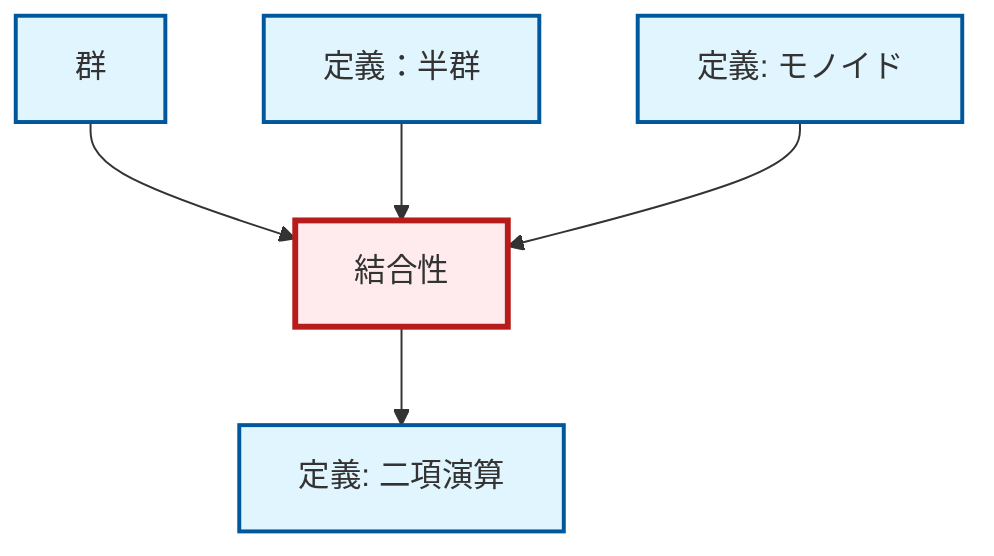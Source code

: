 graph TD
    classDef definition fill:#e1f5fe,stroke:#01579b,stroke-width:2px
    classDef theorem fill:#f3e5f5,stroke:#4a148c,stroke-width:2px
    classDef axiom fill:#fff3e0,stroke:#e65100,stroke-width:2px
    classDef example fill:#e8f5e9,stroke:#1b5e20,stroke-width:2px
    classDef current fill:#ffebee,stroke:#b71c1c,stroke-width:3px
    def-semigroup["定義：半群"]:::definition
    def-group["群"]:::definition
    def-associativity["結合性"]:::definition
    def-binary-operation["定義: 二項演算"]:::definition
    def-monoid["定義: モノイド"]:::definition
    def-group --> def-associativity
    def-associativity --> def-binary-operation
    def-semigroup --> def-associativity
    def-monoid --> def-associativity
    class def-associativity current